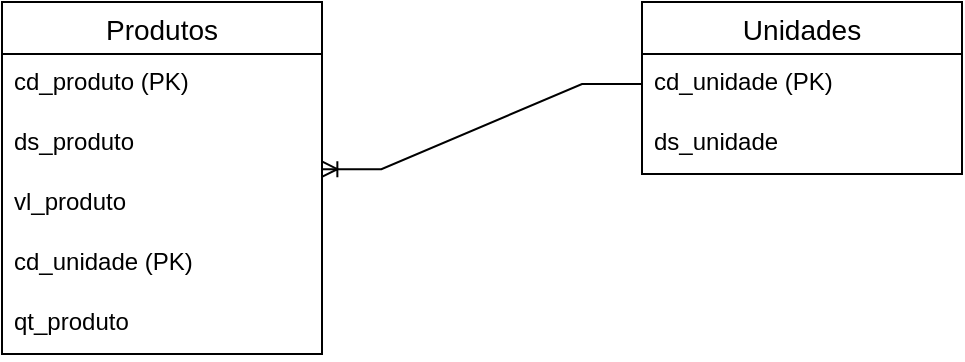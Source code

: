 <mxfile version="19.0.3" type="device"><diagram id="lcYy6ARdB8sI8LpFtpGe" name="Página-1"><mxGraphModel dx="694" dy="442" grid="1" gridSize="10" guides="1" tooltips="1" connect="1" arrows="1" fold="1" page="1" pageScale="1" pageWidth="827" pageHeight="1169" math="0" shadow="0"><root><mxCell id="0"/><mxCell id="1" parent="0"/><mxCell id="pAivxxcrgDxl9GT9pyx3-1" value="Produtos" style="swimlane;fontStyle=0;childLayout=stackLayout;horizontal=1;startSize=26;horizontalStack=0;resizeParent=1;resizeParentMax=0;resizeLast=0;collapsible=1;marginBottom=0;align=center;fontSize=14;" vertex="1" parent="1"><mxGeometry x="40" y="40" width="160" height="176" as="geometry"/></mxCell><mxCell id="pAivxxcrgDxl9GT9pyx3-2" value="cd_produto (PK)" style="text;strokeColor=none;fillColor=none;spacingLeft=4;spacingRight=4;overflow=hidden;rotatable=0;points=[[0,0.5],[1,0.5]];portConstraint=eastwest;fontSize=12;" vertex="1" parent="pAivxxcrgDxl9GT9pyx3-1"><mxGeometry y="26" width="160" height="30" as="geometry"/></mxCell><mxCell id="pAivxxcrgDxl9GT9pyx3-3" value="ds_produto" style="text;strokeColor=none;fillColor=none;spacingLeft=4;spacingRight=4;overflow=hidden;rotatable=0;points=[[0,0.5],[1,0.5]];portConstraint=eastwest;fontSize=12;" vertex="1" parent="pAivxxcrgDxl9GT9pyx3-1"><mxGeometry y="56" width="160" height="30" as="geometry"/></mxCell><mxCell id="pAivxxcrgDxl9GT9pyx3-4" value="vl_produto" style="text;strokeColor=none;fillColor=none;spacingLeft=4;spacingRight=4;overflow=hidden;rotatable=0;points=[[0,0.5],[1,0.5]];portConstraint=eastwest;fontSize=12;" vertex="1" parent="pAivxxcrgDxl9GT9pyx3-1"><mxGeometry y="86" width="160" height="30" as="geometry"/></mxCell><mxCell id="pAivxxcrgDxl9GT9pyx3-15" value="cd_unidade (PK)" style="text;strokeColor=none;fillColor=none;spacingLeft=4;spacingRight=4;overflow=hidden;rotatable=0;points=[[0,0.5],[1,0.5]];portConstraint=eastwest;fontSize=12;" vertex="1" parent="pAivxxcrgDxl9GT9pyx3-1"><mxGeometry y="116" width="160" height="30" as="geometry"/></mxCell><mxCell id="pAivxxcrgDxl9GT9pyx3-9" value="qt_produto" style="text;strokeColor=none;fillColor=none;spacingLeft=4;spacingRight=4;overflow=hidden;rotatable=0;points=[[0,0.5],[1,0.5]];portConstraint=eastwest;fontSize=12;" vertex="1" parent="pAivxxcrgDxl9GT9pyx3-1"><mxGeometry y="146" width="160" height="30" as="geometry"/></mxCell><mxCell id="pAivxxcrgDxl9GT9pyx3-5" value="Unidades" style="swimlane;fontStyle=0;childLayout=stackLayout;horizontal=1;startSize=26;horizontalStack=0;resizeParent=1;resizeParentMax=0;resizeLast=0;collapsible=1;marginBottom=0;align=center;fontSize=14;" vertex="1" parent="1"><mxGeometry x="360" y="40" width="160" height="86" as="geometry"/></mxCell><mxCell id="pAivxxcrgDxl9GT9pyx3-7" value="cd_unidade (PK)" style="text;strokeColor=none;fillColor=none;spacingLeft=4;spacingRight=4;overflow=hidden;rotatable=0;points=[[0,0.5],[1,0.5]];portConstraint=eastwest;fontSize=12;" vertex="1" parent="pAivxxcrgDxl9GT9pyx3-5"><mxGeometry y="26" width="160" height="30" as="geometry"/></mxCell><mxCell id="pAivxxcrgDxl9GT9pyx3-6" value="ds_unidade" style="text;strokeColor=none;fillColor=none;spacingLeft=4;spacingRight=4;overflow=hidden;rotatable=0;points=[[0,0.5],[1,0.5]];portConstraint=eastwest;fontSize=12;" vertex="1" parent="pAivxxcrgDxl9GT9pyx3-5"><mxGeometry y="56" width="160" height="30" as="geometry"/></mxCell><mxCell id="pAivxxcrgDxl9GT9pyx3-14" value="" style="edgeStyle=entityRelationEdgeStyle;fontSize=12;html=1;endArrow=ERoneToMany;rounded=0;entryX=0.998;entryY=-0.08;entryDx=0;entryDy=0;entryPerimeter=0;exitX=0;exitY=0.5;exitDx=0;exitDy=0;" edge="1" parent="1" source="pAivxxcrgDxl9GT9pyx3-7" target="pAivxxcrgDxl9GT9pyx3-4"><mxGeometry width="100" height="100" relative="1" as="geometry"><mxPoint x="170" y="221" as="sourcePoint"/><mxPoint x="230" y="360" as="targetPoint"/></mxGeometry></mxCell></root></mxGraphModel></diagram></mxfile>